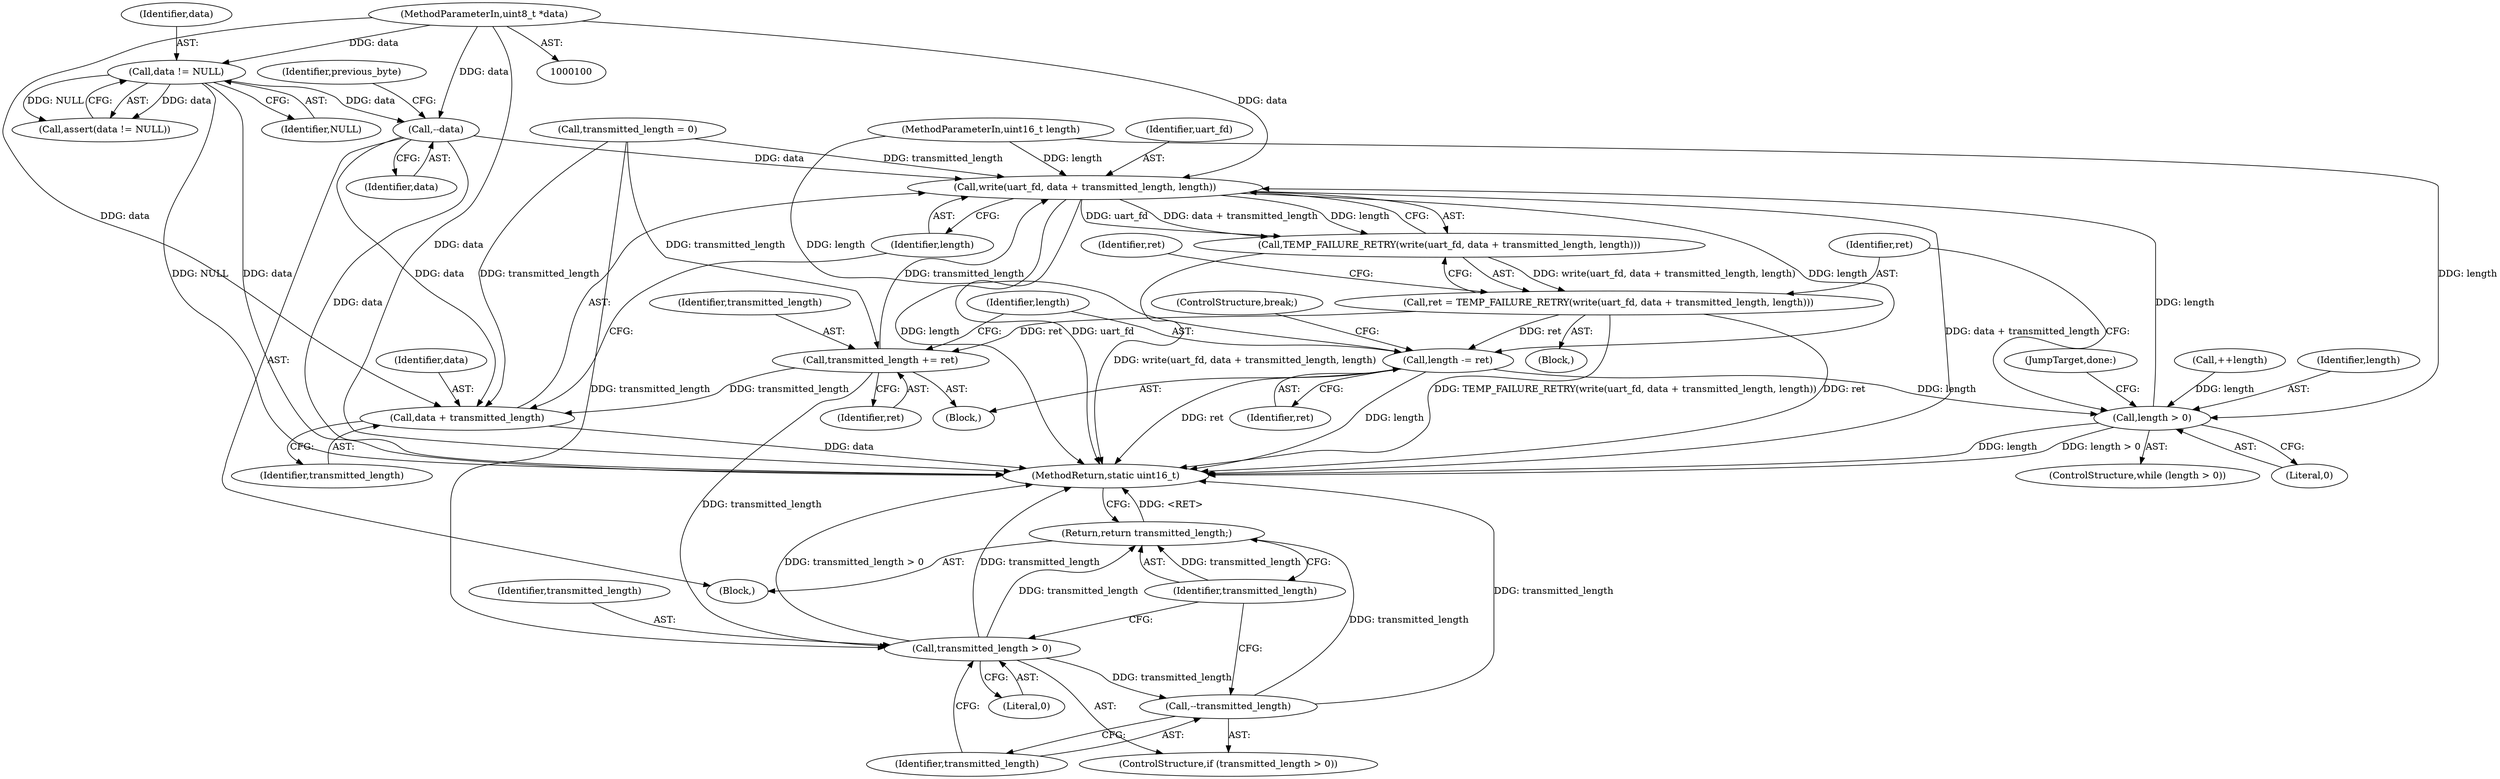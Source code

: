 digraph "0_Android_472271b153c5dc53c28beac55480a8d8434b2d5c_53@pointer" {
"1000128" [label="(Call,--data)"];
"1000106" [label="(Call,data != NULL)"];
"1000102" [label="(MethodParameterIn,uint8_t *data)"];
"1000154" [label="(Call,write(uart_fd, data + transmitted_length, length))"];
"1000153" [label="(Call,TEMP_FAILURE_RETRY(write(uart_fd, data + transmitted_length, length)))"];
"1000151" [label="(Call,ret = TEMP_FAILURE_RETRY(write(uart_fd, data + transmitted_length, length)))"];
"1000173" [label="(Call,transmitted_length += ret)"];
"1000156" [label="(Call,data + transmitted_length)"];
"1000186" [label="(Call,transmitted_length > 0)"];
"1000189" [label="(Call,--transmitted_length)"];
"1000191" [label="(Return,return transmitted_length;)"];
"1000176" [label="(Call,length -= ret)"];
"1000146" [label="(Call,length > 0)"];
"1000157" [label="(Identifier,data)"];
"1000180" [label="(JumpTarget,done:)"];
"1000188" [label="(Literal,0)"];
"1000190" [label="(Identifier,transmitted_length)"];
"1000107" [label="(Identifier,data)"];
"1000151" [label="(Call,ret = TEMP_FAILURE_RETRY(write(uart_fd, data + transmitted_length, length)))"];
"1000155" [label="(Identifier,uart_fd)"];
"1000192" [label="(Identifier,transmitted_length)"];
"1000174" [label="(Identifier,transmitted_length)"];
"1000158" [label="(Identifier,transmitted_length)"];
"1000187" [label="(Identifier,transmitted_length)"];
"1000148" [label="(Literal,0)"];
"1000129" [label="(Identifier,data)"];
"1000193" [label="(MethodReturn,static uint16_t)"];
"1000178" [label="(Identifier,ret)"];
"1000159" [label="(Identifier,length)"];
"1000186" [label="(Call,transmitted_length > 0)"];
"1000142" [label="(Call,transmitted_length = 0)"];
"1000105" [label="(Call,assert(data != NULL))"];
"1000185" [label="(ControlStructure,if (transmitted_length > 0))"];
"1000102" [label="(MethodParameterIn,uint8_t *data)"];
"1000152" [label="(Identifier,ret)"];
"1000162" [label="(Block,)"];
"1000176" [label="(Call,length -= ret)"];
"1000149" [label="(Block,)"];
"1000128" [label="(Call,--data)"];
"1000189" [label="(Call,--transmitted_length)"];
"1000108" [label="(Identifier,NULL)"];
"1000104" [label="(Block,)"];
"1000173" [label="(Call,transmitted_length += ret)"];
"1000161" [label="(Identifier,ret)"];
"1000139" [label="(Call,++length)"];
"1000106" [label="(Call,data != NULL)"];
"1000156" [label="(Call,data + transmitted_length)"];
"1000145" [label="(ControlStructure,while (length > 0))"];
"1000191" [label="(Return,return transmitted_length;)"];
"1000179" [label="(ControlStructure,break;)"];
"1000177" [label="(Identifier,length)"];
"1000132" [label="(Identifier,previous_byte)"];
"1000147" [label="(Identifier,length)"];
"1000153" [label="(Call,TEMP_FAILURE_RETRY(write(uart_fd, data + transmitted_length, length)))"];
"1000103" [label="(MethodParameterIn,uint16_t length)"];
"1000146" [label="(Call,length > 0)"];
"1000175" [label="(Identifier,ret)"];
"1000154" [label="(Call,write(uart_fd, data + transmitted_length, length))"];
"1000128" -> "1000104"  [label="AST: "];
"1000128" -> "1000129"  [label="CFG: "];
"1000129" -> "1000128"  [label="AST: "];
"1000132" -> "1000128"  [label="CFG: "];
"1000128" -> "1000193"  [label="DDG: data"];
"1000106" -> "1000128"  [label="DDG: data"];
"1000102" -> "1000128"  [label="DDG: data"];
"1000128" -> "1000154"  [label="DDG: data"];
"1000128" -> "1000156"  [label="DDG: data"];
"1000106" -> "1000105"  [label="AST: "];
"1000106" -> "1000108"  [label="CFG: "];
"1000107" -> "1000106"  [label="AST: "];
"1000108" -> "1000106"  [label="AST: "];
"1000105" -> "1000106"  [label="CFG: "];
"1000106" -> "1000193"  [label="DDG: NULL"];
"1000106" -> "1000193"  [label="DDG: data"];
"1000106" -> "1000105"  [label="DDG: data"];
"1000106" -> "1000105"  [label="DDG: NULL"];
"1000102" -> "1000106"  [label="DDG: data"];
"1000102" -> "1000100"  [label="AST: "];
"1000102" -> "1000193"  [label="DDG: data"];
"1000102" -> "1000154"  [label="DDG: data"];
"1000102" -> "1000156"  [label="DDG: data"];
"1000154" -> "1000153"  [label="AST: "];
"1000154" -> "1000159"  [label="CFG: "];
"1000155" -> "1000154"  [label="AST: "];
"1000156" -> "1000154"  [label="AST: "];
"1000159" -> "1000154"  [label="AST: "];
"1000153" -> "1000154"  [label="CFG: "];
"1000154" -> "1000193"  [label="DDG: length"];
"1000154" -> "1000193"  [label="DDG: uart_fd"];
"1000154" -> "1000193"  [label="DDG: data + transmitted_length"];
"1000154" -> "1000153"  [label="DDG: uart_fd"];
"1000154" -> "1000153"  [label="DDG: data + transmitted_length"];
"1000154" -> "1000153"  [label="DDG: length"];
"1000142" -> "1000154"  [label="DDG: transmitted_length"];
"1000173" -> "1000154"  [label="DDG: transmitted_length"];
"1000146" -> "1000154"  [label="DDG: length"];
"1000103" -> "1000154"  [label="DDG: length"];
"1000154" -> "1000176"  [label="DDG: length"];
"1000153" -> "1000151"  [label="AST: "];
"1000151" -> "1000153"  [label="CFG: "];
"1000153" -> "1000193"  [label="DDG: write(uart_fd, data + transmitted_length, length)"];
"1000153" -> "1000151"  [label="DDG: write(uart_fd, data + transmitted_length, length)"];
"1000151" -> "1000149"  [label="AST: "];
"1000152" -> "1000151"  [label="AST: "];
"1000161" -> "1000151"  [label="CFG: "];
"1000151" -> "1000193"  [label="DDG: TEMP_FAILURE_RETRY(write(uart_fd, data + transmitted_length, length))"];
"1000151" -> "1000193"  [label="DDG: ret"];
"1000151" -> "1000173"  [label="DDG: ret"];
"1000151" -> "1000176"  [label="DDG: ret"];
"1000173" -> "1000162"  [label="AST: "];
"1000173" -> "1000175"  [label="CFG: "];
"1000174" -> "1000173"  [label="AST: "];
"1000175" -> "1000173"  [label="AST: "];
"1000177" -> "1000173"  [label="CFG: "];
"1000173" -> "1000156"  [label="DDG: transmitted_length"];
"1000142" -> "1000173"  [label="DDG: transmitted_length"];
"1000173" -> "1000186"  [label="DDG: transmitted_length"];
"1000156" -> "1000158"  [label="CFG: "];
"1000157" -> "1000156"  [label="AST: "];
"1000158" -> "1000156"  [label="AST: "];
"1000159" -> "1000156"  [label="CFG: "];
"1000156" -> "1000193"  [label="DDG: data"];
"1000142" -> "1000156"  [label="DDG: transmitted_length"];
"1000186" -> "1000185"  [label="AST: "];
"1000186" -> "1000188"  [label="CFG: "];
"1000187" -> "1000186"  [label="AST: "];
"1000188" -> "1000186"  [label="AST: "];
"1000190" -> "1000186"  [label="CFG: "];
"1000192" -> "1000186"  [label="CFG: "];
"1000186" -> "1000193"  [label="DDG: transmitted_length > 0"];
"1000186" -> "1000193"  [label="DDG: transmitted_length"];
"1000142" -> "1000186"  [label="DDG: transmitted_length"];
"1000186" -> "1000189"  [label="DDG: transmitted_length"];
"1000186" -> "1000191"  [label="DDG: transmitted_length"];
"1000189" -> "1000185"  [label="AST: "];
"1000189" -> "1000190"  [label="CFG: "];
"1000190" -> "1000189"  [label="AST: "];
"1000192" -> "1000189"  [label="CFG: "];
"1000189" -> "1000193"  [label="DDG: transmitted_length"];
"1000189" -> "1000191"  [label="DDG: transmitted_length"];
"1000191" -> "1000104"  [label="AST: "];
"1000191" -> "1000192"  [label="CFG: "];
"1000192" -> "1000191"  [label="AST: "];
"1000193" -> "1000191"  [label="CFG: "];
"1000191" -> "1000193"  [label="DDG: <RET>"];
"1000192" -> "1000191"  [label="DDG: transmitted_length"];
"1000176" -> "1000162"  [label="AST: "];
"1000176" -> "1000178"  [label="CFG: "];
"1000177" -> "1000176"  [label="AST: "];
"1000178" -> "1000176"  [label="AST: "];
"1000179" -> "1000176"  [label="CFG: "];
"1000176" -> "1000193"  [label="DDG: length"];
"1000176" -> "1000193"  [label="DDG: ret"];
"1000176" -> "1000146"  [label="DDG: length"];
"1000103" -> "1000176"  [label="DDG: length"];
"1000146" -> "1000145"  [label="AST: "];
"1000146" -> "1000148"  [label="CFG: "];
"1000147" -> "1000146"  [label="AST: "];
"1000148" -> "1000146"  [label="AST: "];
"1000152" -> "1000146"  [label="CFG: "];
"1000180" -> "1000146"  [label="CFG: "];
"1000146" -> "1000193"  [label="DDG: length > 0"];
"1000146" -> "1000193"  [label="DDG: length"];
"1000139" -> "1000146"  [label="DDG: length"];
"1000103" -> "1000146"  [label="DDG: length"];
}
